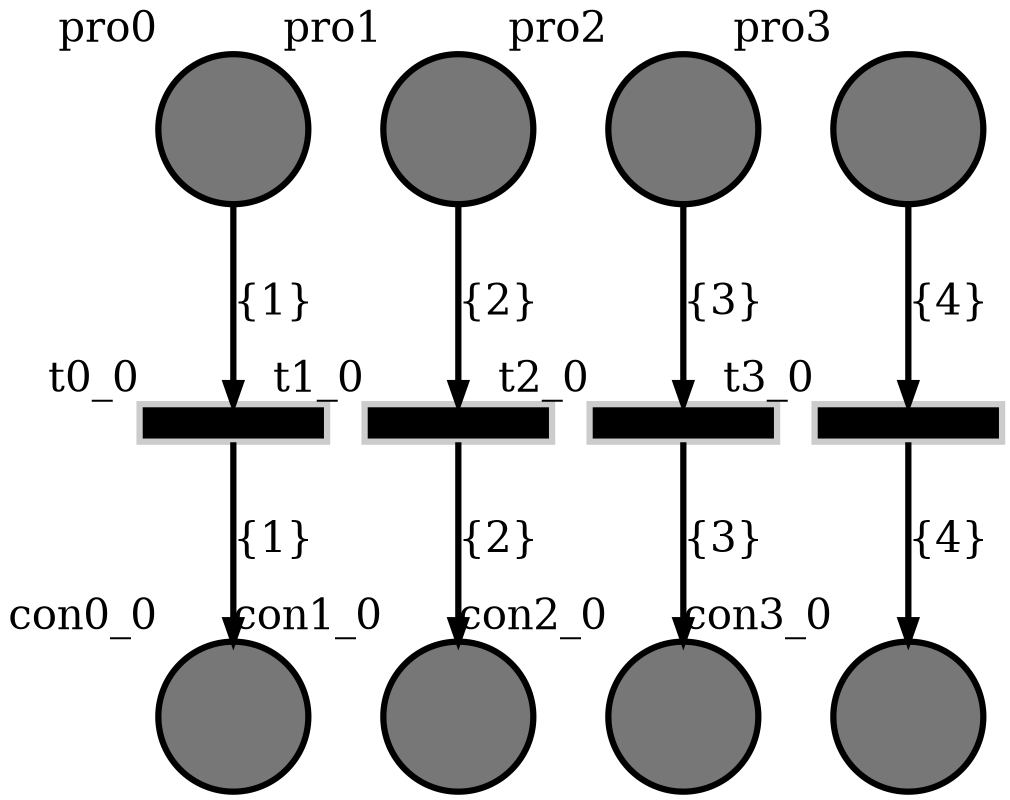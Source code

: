 digraph Net {
	subgraph cluster_0 {
		pro0_0 [shape="circle",fontsize="20",style="filled",color="#000000",fillcolor="#777777",label="",xlabel="pro0",height="1",width="1",penwidth=3];
		t0_0_0 [shape="box",fontsize="20",style="filled",color="#cccccc",fillcolor="#000000",label="",xlabel="t0_0",height="0.25",width="1.25",penwidth=3];
		con0_0_0 [shape="circle",fontsize="20",style="filled",color="#000000",fillcolor="#777777",label="",xlabel="con0_0",height="1",width="1",penwidth=3];
		pro1_0 [shape="circle",fontsize="20",style="filled",color="#000000",fillcolor="#777777",label="",xlabel="pro1",height="1",width="1",penwidth=3];
		t1_0_0 [shape="box",fontsize="20",style="filled",color="#cccccc",fillcolor="#000000",label="",xlabel="t1_0",height="0.25",width="1.25",penwidth=3];
		con1_0_0 [shape="circle",fontsize="20",style="filled",color="#000000",fillcolor="#777777",label="",xlabel="con1_0",height="1",width="1",penwidth=3];
		pro2_0 [shape="circle",fontsize="20",style="filled",color="#000000",fillcolor="#777777",label="",xlabel="pro2",height="1",width="1",penwidth=3];
		t2_0_0 [shape="box",fontsize="20",style="filled",color="#cccccc",fillcolor="#000000",label="",xlabel="t2_0",height="0.25",width="1.25",penwidth=3];
		con2_0_0 [shape="circle",fontsize="20",style="filled",color="#000000",fillcolor="#777777",label="",xlabel="con2_0",height="1",width="1",penwidth=3];
		pro3_0 [shape="circle",fontsize="20",style="filled",color="#000000",fillcolor="#777777",label="",xlabel="pro3",height="1",width="1",penwidth=3];
		t3_0_0 [shape="box",fontsize="20",style="filled",color="#cccccc",fillcolor="#000000",label="",xlabel="t3_0",height="0.25",width="1.25",penwidth=3];
		con3_0_0 [shape="circle",fontsize="20",style="filled",color="#000000",fillcolor="#777777",label="",xlabel="con3_0",height="1",width="1",penwidth=3];
		pro0_0 -> t0_0_0 [fontsize="20",label="{1}",minlen="2",penwidth="3"];
		t0_0_0 -> con0_0_0 [fontsize="20",label="{1}",minlen="2",penwidth="3"];
		pro1_0 -> t1_0_0 [fontsize="20",label="{2}",minlen="2",penwidth="3"];
		t1_0_0 -> con1_0_0 [fontsize="20",label="{2}",minlen="2",penwidth="3"];
		pro2_0 -> t2_0_0 [fontsize="20",label="{3}",minlen="2",penwidth="3"];
		t2_0_0 -> con2_0_0 [fontsize="20",label="{3}",minlen="2",penwidth="3"];
		pro3_0 -> t3_0_0 [fontsize="20",label="{4}",minlen="2",penwidth="3"];
		t3_0_0 -> con3_0_0 [fontsize="20",label="{4}",minlen="2",penwidth="3"];
	}
	clusterrank=none;
}
